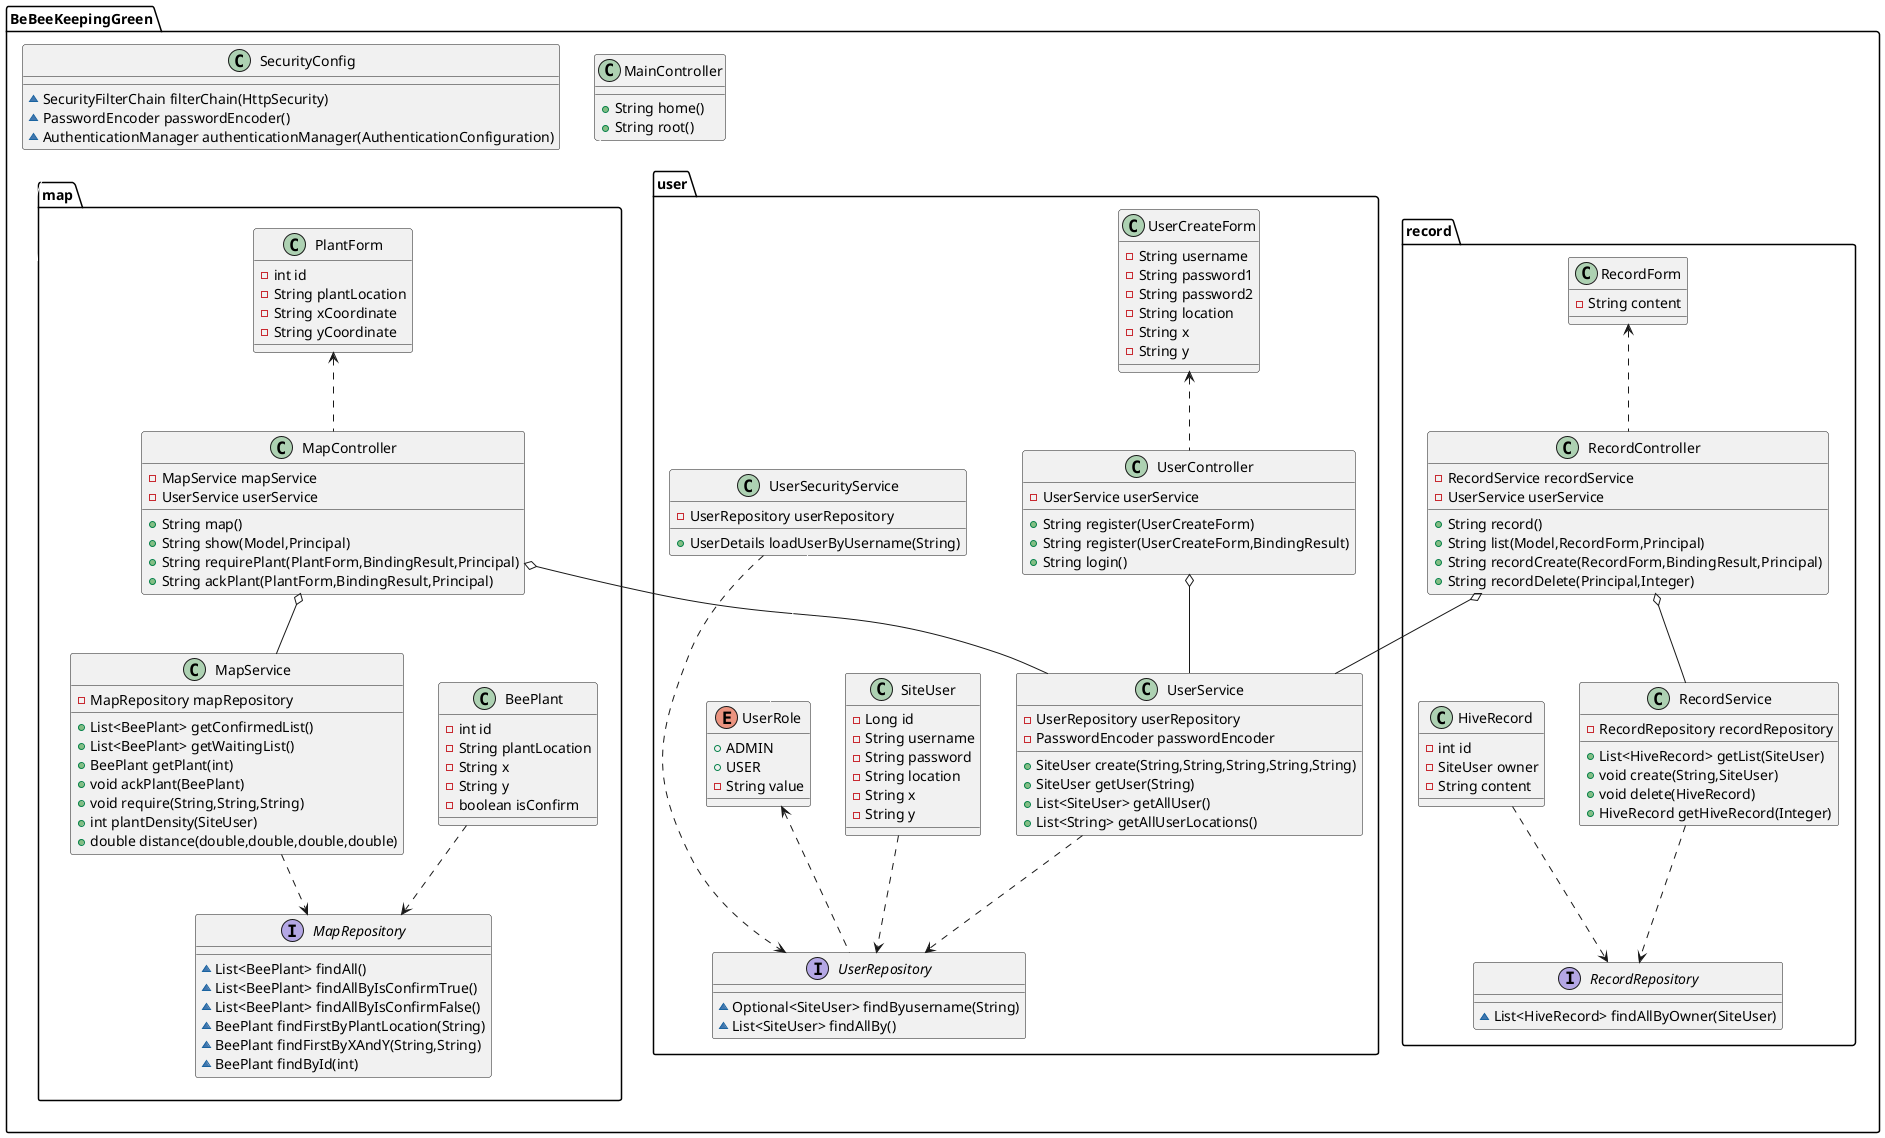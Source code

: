 @startuml
interface BeBeeKeepingGreen.record.RecordRepository {
~ List<HiveRecord> findAllByOwner(SiteUser)
}

class BeBeeKeepingGreen.user.UserCreateForm {
- String username
- String password1
- String password2
- String location
- String x
- String y
}

class BeBeeKeepingGreen.MainController {
+ String home()
+ String root()
}

class BeBeeKeepingGreen.record.RecordController {
- RecordService recordService
- UserService userService
+ String record()
+ String list(Model,RecordForm,Principal)
+ String recordCreate(RecordForm,BindingResult,Principal)
+ String recordDelete(Principal,Integer)
}


interface BeBeeKeepingGreen.user.UserRepository {
~ Optional<SiteUser> findByusername(String)
~ List<SiteUser> findAllBy()
}

class BeBeeKeepingGreen.record.RecordService {
- RecordRepository recordRepository
+ List<HiveRecord> getList(SiteUser)
+ void create(String,SiteUser)
+ void delete(HiveRecord)
+ HiveRecord getHiveRecord(Integer)
}


class BeBeeKeepingGreen.map.BeePlant {
- int id
- String plantLocation
- String x
- String y
- boolean isConfirm
}

class BeBeeKeepingGreen.user.UserController {
- UserService userService
+ String register(UserCreateForm)
+ String register(UserCreateForm,BindingResult)
+ String login()
}


class BeBeeKeepingGreen.map.PlantForm {
- int id
- String plantLocation
- String xCoordinate
- String yCoordinate
}

class BeBeeKeepingGreen.SecurityConfig {
~ SecurityFilterChain filterChain(HttpSecurity)
~ PasswordEncoder passwordEncoder()
~ AuthenticationManager authenticationManager(AuthenticationConfiguration)
}

class BeBeeKeepingGreen.record.RecordForm {
- String content
}

class BeBeeKeepingGreen.user.SiteUser {
- Long id
- String username
- String password
- String location
- String x
- String y
}

class BeBeeKeepingGreen.user.UserSecurityService {
- UserRepository userRepository
+ UserDetails loadUserByUsername(String)
}


class BeBeeKeepingGreen.record.HiveRecord {
- int id
- SiteUser owner
- String content
}

interface BeBeeKeepingGreen.map.MapRepository {
~ List<BeePlant> findAll()
~ List<BeePlant> findAllByIsConfirmTrue()
~ List<BeePlant> findAllByIsConfirmFalse()
~ BeePlant findFirstByPlantLocation(String)
~ BeePlant findFirstByXAndY(String,String)
~ BeePlant findById(int)
}

class BeBeeKeepingGreen.map.MapService {
- MapRepository mapRepository
+ List<BeePlant> getConfirmedList()
+ List<BeePlant> getWaitingList()
+ BeePlant getPlant(int)
+ void ackPlant(BeePlant)
+ void require(String,String,String)
+ int plantDensity(SiteUser)
+ double distance(double,double,double,double)
}


class BeBeeKeepingGreen.map.MapController {
- MapService mapService
- UserService userService
+ String map()
+ String show(Model,Principal)
+ String requirePlant(PlantForm,BindingResult,Principal)
+ String ackPlant(PlantForm,BindingResult,Principal)
}


enum BeBeeKeepingGreen.user.UserRole {
+  ADMIN
+  USER
- String value
}

class BeBeeKeepingGreen.user.UserService {
- UserRepository userRepository
- PasswordEncoder passwordEncoder
+ SiteUser create(String,String,String,String,String)
+ SiteUser getUser(String)
+ List<SiteUser> getAllUser()
+ List<String> getAllUserLocations()
}

BeBeeKeepingGreen.user.UserController o-- BeBeeKeepingGreen.user.UserService
BeBeeKeepingGreen.user.UserService ..> BeBeeKeepingGreen.user.UserRepository
BeBeeKeepingGreen.user.UserSecurityService ..> BeBeeKeepingGreen.user.UserRepository
BeBeeKeepingGreen.user.SiteUser ..> BeBeeKeepingGreen.user.UserRepository
BeBeeKeepingGreen.user.UserCreateForm <.. BeBeeKeepingGreen.user.UserController
BeBeeKeepingGreen.user.UserRole <.. BeBeeKeepingGreen.user.UserRepository

BeBeeKeepingGreen.record.RecordController o-- BeBeeKeepingGreen.record.RecordService
BeBeeKeepingGreen.record.RecordController o-- BeBeeKeepingGreen.user.UserService
BeBeeKeepingGreen.record.RecordService ..> BeBeeKeepingGreen.record.RecordRepository
BeBeeKeepingGreen.record.HiveRecord ..> BeBeeKeepingGreen.record.RecordRepository
BeBeeKeepingGreen.record.RecordForm <.. BeBeeKeepingGreen.record.RecordController

BeBeeKeepingGreen.map.MapController o-- BeBeeKeepingGreen.map.MapService
BeBeeKeepingGreen.map.MapController o-- BeBeeKeepingGreen.user.UserService
BeBeeKeepingGreen.map.MapService ..> BeBeeKeepingGreen.map.MapRepository
BeBeeKeepingGreen.map.BeePlant ..> BeBeeKeepingGreen.map.MapRepository
BeBeeKeepingGreen.map.PlantForm <.. BeBeeKeepingGreen.map.MapController

'BeBeeKeepingGreen.SecurityConfig -- BeBeeKeepingGreen.MainController #white
BeBeeKeepingGreen.MainController -- BeBeeKeepingGreen.map #white
BeBeeKeepingGreen.user.UserSecurityService -- BeBeeKeepingGreen.user.UserRole #white


@enduml
